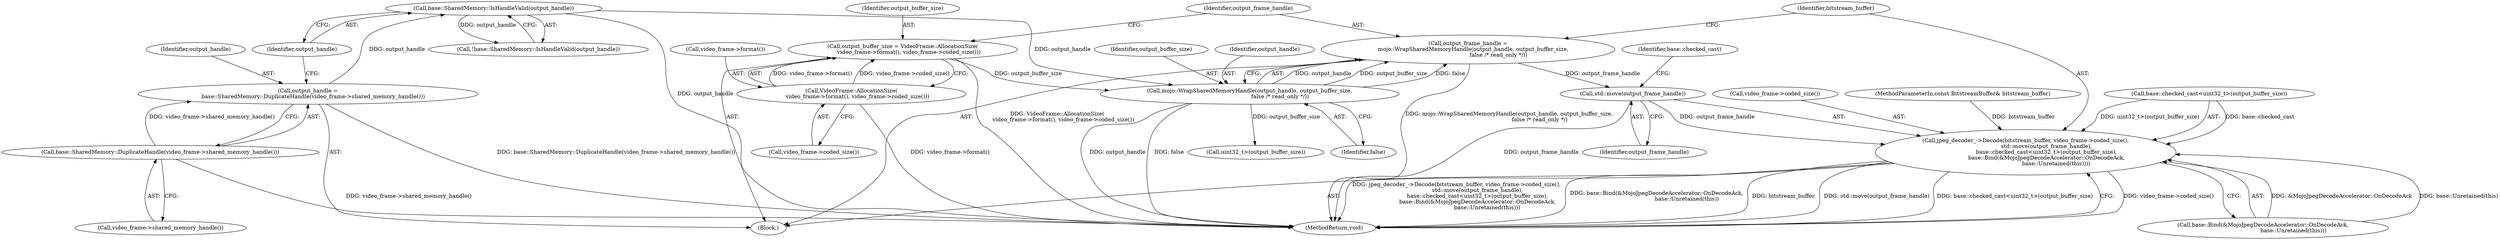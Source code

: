 digraph "1_Chrome_673ce95d481ea9368c4d4d43ac756ba1d6d9e608_21@API" {
"1000143" [label="(Call,std::move(output_frame_handle))"];
"1000134" [label="(Call,output_frame_handle =\n      mojo::WrapSharedMemoryHandle(output_handle, output_buffer_size,\n                                   false /* read_only */))"];
"1000136" [label="(Call,mojo::WrapSharedMemoryHandle(output_handle, output_buffer_size,\n                                   false /* read_only */))"];
"1000119" [label="(Call,base::SharedMemory::IsHandleValid(output_handle))"];
"1000113" [label="(Call,output_handle =\n      base::SharedMemory::DuplicateHandle(video_frame->shared_memory_handle()))"];
"1000115" [label="(Call,base::SharedMemory::DuplicateHandle(video_frame->shared_memory_handle()))"];
"1000128" [label="(Call,output_buffer_size = VideoFrame::AllocationSize(\n       video_frame->format(), video_frame->coded_size()))"];
"1000130" [label="(Call,VideoFrame::AllocationSize(\n       video_frame->format(), video_frame->coded_size()))"];
"1000140" [label="(Call,jpeg_decoder_->Decode(bitstream_buffer, video_frame->coded_size(),\n                        std::move(output_frame_handle),\n                        base::checked_cast<uint32_t>(output_buffer_size),\n                        base::Bind(&MojoJpegDecodeAccelerator::OnDecodeAck,\n                                   base::Unretained(this))))"];
"1000142" [label="(Call,video_frame->coded_size())"];
"1000118" [label="(Call,!base::SharedMemory::IsHandleValid(output_handle))"];
"1000130" [label="(Call,VideoFrame::AllocationSize(\n       video_frame->format(), video_frame->coded_size()))"];
"1000139" [label="(Identifier,false)"];
"1000129" [label="(Identifier,output_buffer_size)"];
"1000113" [label="(Call,output_handle =\n      base::SharedMemory::DuplicateHandle(video_frame->shared_memory_handle()))"];
"1000119" [label="(Call,base::SharedMemory::IsHandleValid(output_handle))"];
"1000114" [label="(Identifier,output_handle)"];
"1000120" [label="(Identifier,output_handle)"];
"1000132" [label="(Call,video_frame->coded_size())"];
"1000143" [label="(Call,std::move(output_frame_handle))"];
"1000134" [label="(Call,output_frame_handle =\n      mojo::WrapSharedMemoryHandle(output_handle, output_buffer_size,\n                                   false /* read_only */))"];
"1000115" [label="(Call,base::SharedMemory::DuplicateHandle(video_frame->shared_memory_handle()))"];
"1000155" [label="(MethodReturn,void)"];
"1000104" [label="(Block,)"];
"1000144" [label="(Identifier,output_frame_handle)"];
"1000102" [label="(MethodParameterIn,const BitstreamBuffer& bitstream_buffer)"];
"1000147" [label="(Call,uint32_t>(output_buffer_size))"];
"1000141" [label="(Identifier,bitstream_buffer)"];
"1000150" [label="(Call,base::Bind(&MojoJpegDecodeAccelerator::OnDecodeAck,\n                                   base::Unretained(this)))"];
"1000135" [label="(Identifier,output_frame_handle)"];
"1000128" [label="(Call,output_buffer_size = VideoFrame::AllocationSize(\n       video_frame->format(), video_frame->coded_size()))"];
"1000136" [label="(Call,mojo::WrapSharedMemoryHandle(output_handle, output_buffer_size,\n                                   false /* read_only */))"];
"1000116" [label="(Call,video_frame->shared_memory_handle())"];
"1000138" [label="(Identifier,output_buffer_size)"];
"1000131" [label="(Call,video_frame->format())"];
"1000137" [label="(Identifier,output_handle)"];
"1000146" [label="(Identifier,base::checked_cast)"];
"1000140" [label="(Call,jpeg_decoder_->Decode(bitstream_buffer, video_frame->coded_size(),\n                        std::move(output_frame_handle),\n                        base::checked_cast<uint32_t>(output_buffer_size),\n                        base::Bind(&MojoJpegDecodeAccelerator::OnDecodeAck,\n                                   base::Unretained(this))))"];
"1000145" [label="(Call,base::checked_cast<uint32_t>(output_buffer_size))"];
"1000143" -> "1000140"  [label="AST: "];
"1000143" -> "1000144"  [label="CFG: "];
"1000144" -> "1000143"  [label="AST: "];
"1000146" -> "1000143"  [label="CFG: "];
"1000143" -> "1000155"  [label="DDG: output_frame_handle"];
"1000143" -> "1000140"  [label="DDG: output_frame_handle"];
"1000134" -> "1000143"  [label="DDG: output_frame_handle"];
"1000134" -> "1000104"  [label="AST: "];
"1000134" -> "1000136"  [label="CFG: "];
"1000135" -> "1000134"  [label="AST: "];
"1000136" -> "1000134"  [label="AST: "];
"1000141" -> "1000134"  [label="CFG: "];
"1000134" -> "1000155"  [label="DDG: mojo::WrapSharedMemoryHandle(output_handle, output_buffer_size,\n                                   false /* read_only */)"];
"1000136" -> "1000134"  [label="DDG: output_handle"];
"1000136" -> "1000134"  [label="DDG: output_buffer_size"];
"1000136" -> "1000134"  [label="DDG: false"];
"1000136" -> "1000139"  [label="CFG: "];
"1000137" -> "1000136"  [label="AST: "];
"1000138" -> "1000136"  [label="AST: "];
"1000139" -> "1000136"  [label="AST: "];
"1000136" -> "1000155"  [label="DDG: false"];
"1000136" -> "1000155"  [label="DDG: output_handle"];
"1000119" -> "1000136"  [label="DDG: output_handle"];
"1000128" -> "1000136"  [label="DDG: output_buffer_size"];
"1000136" -> "1000147"  [label="DDG: output_buffer_size"];
"1000119" -> "1000118"  [label="AST: "];
"1000119" -> "1000120"  [label="CFG: "];
"1000120" -> "1000119"  [label="AST: "];
"1000118" -> "1000119"  [label="CFG: "];
"1000119" -> "1000155"  [label="DDG: output_handle"];
"1000119" -> "1000118"  [label="DDG: output_handle"];
"1000113" -> "1000119"  [label="DDG: output_handle"];
"1000113" -> "1000104"  [label="AST: "];
"1000113" -> "1000115"  [label="CFG: "];
"1000114" -> "1000113"  [label="AST: "];
"1000115" -> "1000113"  [label="AST: "];
"1000120" -> "1000113"  [label="CFG: "];
"1000113" -> "1000155"  [label="DDG: base::SharedMemory::DuplicateHandle(video_frame->shared_memory_handle())"];
"1000115" -> "1000113"  [label="DDG: video_frame->shared_memory_handle()"];
"1000115" -> "1000116"  [label="CFG: "];
"1000116" -> "1000115"  [label="AST: "];
"1000115" -> "1000155"  [label="DDG: video_frame->shared_memory_handle()"];
"1000128" -> "1000104"  [label="AST: "];
"1000128" -> "1000130"  [label="CFG: "];
"1000129" -> "1000128"  [label="AST: "];
"1000130" -> "1000128"  [label="AST: "];
"1000135" -> "1000128"  [label="CFG: "];
"1000128" -> "1000155"  [label="DDG: VideoFrame::AllocationSize(\n       video_frame->format(), video_frame->coded_size())"];
"1000130" -> "1000128"  [label="DDG: video_frame->format()"];
"1000130" -> "1000128"  [label="DDG: video_frame->coded_size()"];
"1000130" -> "1000132"  [label="CFG: "];
"1000131" -> "1000130"  [label="AST: "];
"1000132" -> "1000130"  [label="AST: "];
"1000130" -> "1000155"  [label="DDG: video_frame->format()"];
"1000140" -> "1000104"  [label="AST: "];
"1000140" -> "1000150"  [label="CFG: "];
"1000141" -> "1000140"  [label="AST: "];
"1000142" -> "1000140"  [label="AST: "];
"1000145" -> "1000140"  [label="AST: "];
"1000150" -> "1000140"  [label="AST: "];
"1000155" -> "1000140"  [label="CFG: "];
"1000140" -> "1000155"  [label="DDG: video_frame->coded_size()"];
"1000140" -> "1000155"  [label="DDG: jpeg_decoder_->Decode(bitstream_buffer, video_frame->coded_size(),\n                        std::move(output_frame_handle),\n                        base::checked_cast<uint32_t>(output_buffer_size),\n                        base::Bind(&MojoJpegDecodeAccelerator::OnDecodeAck,\n                                   base::Unretained(this)))"];
"1000140" -> "1000155"  [label="DDG: base::Bind(&MojoJpegDecodeAccelerator::OnDecodeAck,\n                                   base::Unretained(this))"];
"1000140" -> "1000155"  [label="DDG: bitstream_buffer"];
"1000140" -> "1000155"  [label="DDG: std::move(output_frame_handle)"];
"1000140" -> "1000155"  [label="DDG: base::checked_cast<uint32_t>(output_buffer_size)"];
"1000102" -> "1000140"  [label="DDG: bitstream_buffer"];
"1000145" -> "1000140"  [label="DDG: base::checked_cast"];
"1000145" -> "1000140"  [label="DDG: uint32_t>(output_buffer_size)"];
"1000150" -> "1000140"  [label="DDG: &MojoJpegDecodeAccelerator::OnDecodeAck"];
"1000150" -> "1000140"  [label="DDG: base::Unretained(this)"];
}
